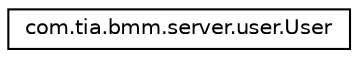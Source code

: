 digraph "Graphical Class Hierarchy"
{
 // INTERACTIVE_SVG=YES
 // LATEX_PDF_SIZE
  edge [fontname="Helvetica",fontsize="10",labelfontname="Helvetica",labelfontsize="10"];
  node [fontname="Helvetica",fontsize="10",shape=record];
  rankdir="LR";
  Node0 [label="com.tia.bmm.server.user.User",height=0.2,width=0.4,color="black", fillcolor="white", style="filled",URL="$d9/d2e/classcom_1_1tia_1_1bmm_1_1server_1_1user_1_1_user.html",tooltip=" "];
}
